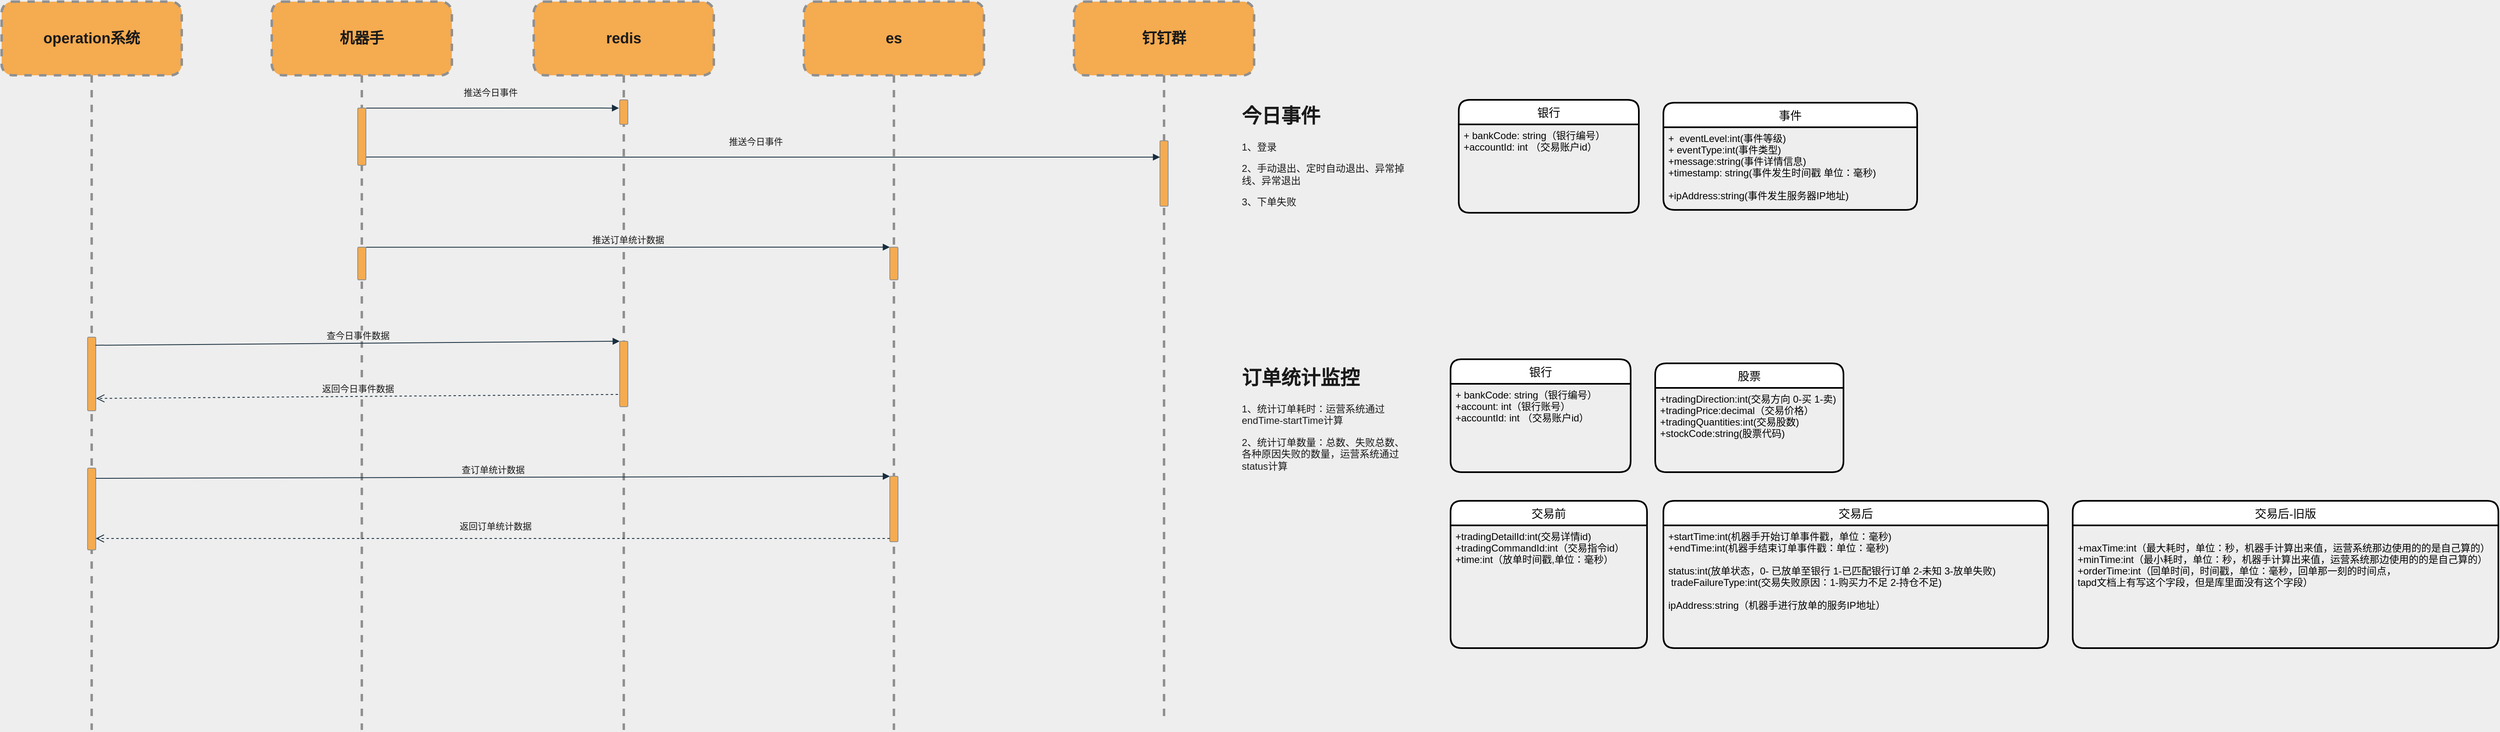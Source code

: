 <mxfile version="20.4.0" type="github" pages="2">
  <diagram id="7LghVynFp6DC260twTb8" name="机器手监控-新">
    <mxGraphModel dx="2632" dy="557" grid="1" gridSize="10" guides="1" tooltips="1" connect="1" arrows="1" fold="1" page="1" pageScale="1" pageWidth="827" pageHeight="1169" background="#EEEEEE" math="0" shadow="0">
      <root>
        <mxCell id="0" />
        <mxCell id="1" parent="0" />
        <mxCell id="7k7wMy8wNWdYvGFk05Gw-22" value="银行" style="swimlane;childLayout=stackLayout;horizontal=1;startSize=30;horizontalStack=0;rounded=1;fontSize=14;fontStyle=0;strokeWidth=2;resizeParent=0;resizeLast=1;shadow=0;dashed=0;align=center;" parent="1" vertex="1">
          <mxGeometry x="860" y="667" width="220" height="138" as="geometry" />
        </mxCell>
        <mxCell id="7k7wMy8wNWdYvGFk05Gw-23" value="+ bankCode: string（银行编号） &#xa;+account: int（银行账号）&#xa;+accountId: int （交易账户id）" style="align=left;strokeColor=none;fillColor=none;spacingLeft=4;fontSize=12;verticalAlign=top;resizable=0;rotatable=0;part=1;rounded=1;" parent="7k7wMy8wNWdYvGFk05Gw-22" vertex="1">
          <mxGeometry y="30" width="220" height="108" as="geometry" />
        </mxCell>
        <mxCell id="7k7wMy8wNWdYvGFk05Gw-27" value="股票" style="swimlane;childLayout=stackLayout;horizontal=1;startSize=30;horizontalStack=0;rounded=1;fontSize=14;fontStyle=0;strokeWidth=2;resizeParent=0;resizeLast=1;shadow=0;dashed=0;align=center;" parent="1" vertex="1">
          <mxGeometry x="1110" y="672" width="230" height="133" as="geometry" />
        </mxCell>
        <mxCell id="7k7wMy8wNWdYvGFk05Gw-28" value="+tradingDirection:int(交易方向 0-买 1-卖)&#xa;+tradingPrice:decimal（交易价格）&#xa;+tradingQuantities:int(交易股数)&#xa;+stockCode:string(股票代码)" style="align=left;strokeColor=none;fillColor=none;spacingLeft=4;fontSize=12;verticalAlign=top;resizable=0;rotatable=0;part=1;rounded=1;" parent="7k7wMy8wNWdYvGFk05Gw-27" vertex="1">
          <mxGeometry y="30" width="230" height="103" as="geometry" />
        </mxCell>
        <mxCell id="7k7wMy8wNWdYvGFk05Gw-29" value="交易前" style="swimlane;childLayout=stackLayout;horizontal=1;startSize=30;horizontalStack=0;rounded=1;fontSize=14;fontStyle=0;strokeWidth=2;resizeParent=0;resizeLast=1;shadow=0;dashed=0;align=center;" parent="1" vertex="1">
          <mxGeometry x="860" y="840" width="240" height="180" as="geometry" />
        </mxCell>
        <mxCell id="7k7wMy8wNWdYvGFk05Gw-30" value="+tradingDetailId:int(交易详情id)&#xa;+tradingCommandId:int（交易指令id）&#xa;+time:int（放单时间戳,单位：毫秒）" style="align=left;strokeColor=none;fillColor=none;spacingLeft=4;fontSize=12;verticalAlign=top;resizable=0;rotatable=0;part=1;rounded=1;" parent="7k7wMy8wNWdYvGFk05Gw-29" vertex="1">
          <mxGeometry y="30" width="240" height="150" as="geometry" />
        </mxCell>
        <mxCell id="7k7wMy8wNWdYvGFk05Gw-32" value="交易后" style="swimlane;childLayout=stackLayout;horizontal=1;startSize=30;horizontalStack=0;rounded=1;fontSize=14;fontStyle=0;strokeWidth=2;resizeParent=0;resizeLast=1;shadow=0;dashed=0;align=center;" parent="1" vertex="1">
          <mxGeometry x="1120" y="840" width="470" height="180" as="geometry" />
        </mxCell>
        <mxCell id="7k7wMy8wNWdYvGFk05Gw-33" value="+startTime:int(机器手开始订单事件戳，单位：毫秒)&#xa;+endTime:int(机器手结束订单事件戳：单位：毫秒)&#xa;&#xa;status:int(放单状态，0- 已放单至银行 1-已匹配银行订单 2-未知 3-放单失败)&#xa; tradeFailureType:int(交易失败原因：1-购买力不足 2-持仓不足) &#xa;&#xa;ipAddress:string（机器手进行放单的服务IP地址）" style="align=left;strokeColor=none;fillColor=none;spacingLeft=4;fontSize=12;verticalAlign=top;resizable=0;rotatable=0;part=1;rounded=1;" parent="7k7wMy8wNWdYvGFk05Gw-32" vertex="1">
          <mxGeometry y="30" width="470" height="150" as="geometry" />
        </mxCell>
        <mxCell id="7k7wMy8wNWdYvGFk05Gw-38" value="交易后-旧版" style="swimlane;childLayout=stackLayout;horizontal=1;startSize=30;horizontalStack=0;rounded=1;fontSize=14;fontStyle=0;strokeWidth=2;resizeParent=0;resizeLast=1;shadow=0;dashed=0;align=center;" parent="1" vertex="1">
          <mxGeometry x="1620" y="840" width="520" height="180" as="geometry" />
        </mxCell>
        <mxCell id="7k7wMy8wNWdYvGFk05Gw-39" value="&#xa;+maxTime:int（最大耗时，单位：秒，机器手计算出来值，运营系统那边使用的的是自己算的）&#xa;+minTime:int（最小耗时，单位：秒，机器手计算出来值，运营系统那边使用的的是自己算的）&#xa;+orderTime:int（回单时间，时间戳，单位：毫秒，回单那一刻的时间点，&#xa;tapd文档上有写这个字段，但是库里面没有这个字段）" style="align=left;strokeColor=none;fillColor=none;spacingLeft=4;fontSize=12;verticalAlign=top;resizable=0;rotatable=0;part=1;rounded=1;" parent="7k7wMy8wNWdYvGFk05Gw-38" vertex="1">
          <mxGeometry y="30" width="520" height="150" as="geometry" />
        </mxCell>
        <mxCell id="SI9MnUn5migeiSi8WMFz-1" value="银行" style="swimlane;childLayout=stackLayout;horizontal=1;startSize=30;horizontalStack=0;rounded=1;fontSize=14;fontStyle=0;strokeWidth=2;resizeParent=0;resizeLast=1;shadow=0;dashed=0;align=center;" parent="1" vertex="1">
          <mxGeometry x="870" y="350" width="220" height="138" as="geometry" />
        </mxCell>
        <mxCell id="SI9MnUn5migeiSi8WMFz-2" value="+ bankCode: string（银行编号） &#xa;+accountId: int （交易账户id）" style="align=left;strokeColor=none;fillColor=none;spacingLeft=4;fontSize=12;verticalAlign=top;resizable=0;rotatable=0;part=1;rounded=1;" parent="SI9MnUn5migeiSi8WMFz-1" vertex="1">
          <mxGeometry y="30" width="220" height="108" as="geometry" />
        </mxCell>
        <mxCell id="SI9MnUn5migeiSi8WMFz-6" value="事件" style="swimlane;childLayout=stackLayout;horizontal=1;startSize=30;horizontalStack=0;rounded=1;fontSize=14;fontStyle=0;strokeWidth=2;resizeParent=0;resizeLast=1;shadow=0;dashed=0;align=center;" parent="1" vertex="1">
          <mxGeometry x="1120" y="353.5" width="310" height="131" as="geometry" />
        </mxCell>
        <mxCell id="SI9MnUn5migeiSi8WMFz-7" value="+  eventLevel:int(事件等级) &#xa;+ eventType:int(事件类型)&#xa;+message:string(事件详情信息) &#xa;+timestamp: string(事件发生时间戳 单位：毫秒)&#xa;&#xa;+ipAddress:string(事件发生服务器IP地址)&#xa;&#xa;" style="align=left;strokeColor=none;fillColor=none;spacingLeft=4;fontSize=12;verticalAlign=top;resizable=0;rotatable=0;part=1;rounded=1;" parent="SI9MnUn5migeiSi8WMFz-6" vertex="1">
          <mxGeometry y="30" width="310" height="101" as="geometry" />
        </mxCell>
        <object label=" 生命线调整" 生命线="生命线v0.1" id="f6DiLeIDeS20JckYswjK-1">
          <mxCell parent="0" />
        </object>
        <mxCell id="f6DiLeIDeS20JckYswjK-2" value="operation系统" style="shape=umlLifeline;perimeter=lifelinePerimeter;whiteSpace=wrap;html=1;container=1;collapsible=0;recursiveResize=0;outlineConnect=0;strokeColor=#909090;fontSize=18;fontColor=#1A1A1A;fillColor=#F5AB50;fontStyle=1;labelBackgroundColor=none;size=90;dashed=1;strokeWidth=3;rounded=1;" parent="f6DiLeIDeS20JckYswjK-1" vertex="1">
          <mxGeometry x="-910" y="230" width="220" height="890" as="geometry" />
        </mxCell>
        <mxCell id="f6DiLeIDeS20JckYswjK-35" value="" style="html=1;points=[];perimeter=orthogonalPerimeter;strokeColor=#909090;fontColor=#1A1A1A;fillColor=#F5AB50;rounded=1;" parent="f6DiLeIDeS20JckYswjK-2" vertex="1">
          <mxGeometry x="105" y="410" width="10" height="90" as="geometry" />
        </mxCell>
        <mxCell id="f6DiLeIDeS20JckYswjK-36" value="" style="html=1;points=[];perimeter=orthogonalPerimeter;strokeColor=#909090;fontColor=#1A1A1A;fillColor=#F5AB50;rounded=1;" parent="f6DiLeIDeS20JckYswjK-2" vertex="1">
          <mxGeometry x="105" y="570" width="10" height="100" as="geometry" />
        </mxCell>
        <mxCell id="f6DiLeIDeS20JckYswjK-5" value="机器手" style="shape=umlLifeline;perimeter=lifelinePerimeter;whiteSpace=wrap;html=1;container=1;collapsible=0;recursiveResize=0;outlineConnect=0;strokeColor=#909090;fontSize=18;fontColor=#1A1A1A;fillColor=#F5AB50;fontStyle=1;labelBackgroundColor=none;size=90;dashed=1;strokeWidth=3;rounded=1;" parent="f6DiLeIDeS20JckYswjK-1" vertex="1">
          <mxGeometry x="-580" y="230" width="220" height="890" as="geometry" />
        </mxCell>
        <mxCell id="f6DiLeIDeS20JckYswjK-38" value="" style="html=1;points=[];perimeter=orthogonalPerimeter;strokeColor=#909090;fontColor=#1A1A1A;fillColor=#F5AB50;rounded=1;" parent="f6DiLeIDeS20JckYswjK-5" vertex="1">
          <mxGeometry x="105" y="130" width="10" height="70" as="geometry" />
        </mxCell>
        <mxCell id="f6DiLeIDeS20JckYswjK-39" value="" style="html=1;points=[];perimeter=orthogonalPerimeter;strokeColor=#909090;fontColor=#1A1A1A;fillColor=#F5AB50;rounded=1;" parent="f6DiLeIDeS20JckYswjK-5" vertex="1">
          <mxGeometry x="105" y="300" width="10" height="40" as="geometry" />
        </mxCell>
        <mxCell id="f6DiLeIDeS20JckYswjK-8" value="redis" style="shape=umlLifeline;perimeter=lifelinePerimeter;whiteSpace=wrap;html=1;container=1;collapsible=0;recursiveResize=0;outlineConnect=0;strokeColor=#909090;fontSize=18;fontColor=#1A1A1A;fillColor=#F5AB50;fontStyle=1;labelBackgroundColor=none;size=90;dashed=1;strokeWidth=3;rounded=1;" parent="f6DiLeIDeS20JckYswjK-1" vertex="1">
          <mxGeometry x="-260" y="230" width="220" height="890" as="geometry" />
        </mxCell>
        <mxCell id="f6DiLeIDeS20JckYswjK-42" value="" style="html=1;points=[];perimeter=orthogonalPerimeter;labelBackgroundColor=none;strokeColor=#909090;fontSize=18;fontColor=#1A1A1A;fillColor=#F5AB50;rounded=1;" parent="f6DiLeIDeS20JckYswjK-8" vertex="1">
          <mxGeometry x="105" y="120" width="10" height="30" as="geometry" />
        </mxCell>
        <mxCell id="f6DiLeIDeS20JckYswjK-41" value="" style="html=1;points=[];perimeter=orthogonalPerimeter;strokeColor=#909090;fontColor=#1A1A1A;fillColor=#F5AB50;rounded=1;" parent="f6DiLeIDeS20JckYswjK-8" vertex="1">
          <mxGeometry x="105" y="415" width="10" height="80" as="geometry" />
        </mxCell>
        <mxCell id="f6DiLeIDeS20JckYswjK-11" value="es" style="shape=umlLifeline;perimeter=lifelinePerimeter;whiteSpace=wrap;html=1;container=1;collapsible=0;recursiveResize=0;outlineConnect=0;strokeColor=#909090;fontSize=18;fontColor=#1A1A1A;fillColor=#F5AB50;fontStyle=1;labelBackgroundColor=none;size=90;dashed=1;strokeWidth=3;rounded=1;" parent="f6DiLeIDeS20JckYswjK-1" vertex="1">
          <mxGeometry x="70" y="230" width="220" height="890" as="geometry" />
        </mxCell>
        <mxCell id="f6DiLeIDeS20JckYswjK-44" value="" style="html=1;points=[];perimeter=orthogonalPerimeter;strokeColor=#909090;fontColor=#1A1A1A;fillColor=#F5AB50;rounded=1;" parent="f6DiLeIDeS20JckYswjK-11" vertex="1">
          <mxGeometry x="105" y="300" width="10" height="40" as="geometry" />
        </mxCell>
        <mxCell id="f6DiLeIDeS20JckYswjK-45" value="" style="html=1;points=[];perimeter=orthogonalPerimeter;strokeColor=#909090;fontColor=#1A1A1A;fillColor=#F5AB50;rounded=1;" parent="f6DiLeIDeS20JckYswjK-11" vertex="1">
          <mxGeometry x="105" y="580" width="10" height="80" as="geometry" />
        </mxCell>
        <mxCell id="f6DiLeIDeS20JckYswjK-14" value="钉钉群" style="shape=umlLifeline;perimeter=lifelinePerimeter;whiteSpace=wrap;html=1;container=1;collapsible=0;recursiveResize=0;outlineConnect=0;strokeColor=#909090;fontSize=18;fontColor=#1A1A1A;fillColor=#F5AB50;fontStyle=1;labelBackgroundColor=none;size=90;dashed=1;strokeWidth=3;rounded=1;" parent="f6DiLeIDeS20JckYswjK-1" vertex="1">
          <mxGeometry x="400" y="230" width="220" height="880" as="geometry" />
        </mxCell>
        <mxCell id="f6DiLeIDeS20JckYswjK-47" value="" style="html=1;points=[];perimeter=orthogonalPerimeter;labelBackgroundColor=none;strokeColor=#909090;fontSize=18;fontColor=#1A1A1A;fillColor=#F5AB50;rounded=1;" parent="f6DiLeIDeS20JckYswjK-14" vertex="1">
          <mxGeometry x="105" y="170" width="10" height="80" as="geometry" />
        </mxCell>
        <mxCell id="f6DiLeIDeS20JckYswjK-48" value="推送今日事件" style="html=1;verticalAlign=bottom;endArrow=block;rounded=1;strokeColor=#182E3E;fontColor=#1A1A1A;labelBackgroundColor=#EEEEEE;exitX=1.041;exitY=0.856;exitDx=0;exitDy=0;exitPerimeter=0;" parent="f6DiLeIDeS20JckYswjK-14" source="f6DiLeIDeS20JckYswjK-38" edge="1">
          <mxGeometry x="-0.019" y="10" width="80" relative="1" as="geometry">
            <mxPoint x="-860" y="190" as="sourcePoint" />
            <mxPoint x="105" y="190" as="targetPoint" />
            <mxPoint as="offset" />
          </mxGeometry>
        </mxCell>
        <object label="内容" 生命线="生命线v0.1" id="f6DiLeIDeS20JckYswjK-33">
          <mxCell parent="0" />
        </object>
        <mxCell id="f6DiLeIDeS20JckYswjK-54" value="查今日事件数据" style="html=1;verticalAlign=bottom;endArrow=block;entryX=0;entryY=0;rounded=1;strokeColor=#182E3E;fontColor=#1A1A1A;exitX=0.956;exitY=0.11;exitDx=0;exitDy=0;exitPerimeter=0;labelBackgroundColor=#EEEEEE;" parent="f6DiLeIDeS20JckYswjK-33" source="f6DiLeIDeS20JckYswjK-35" target="f6DiLeIDeS20JckYswjK-41" edge="1">
          <mxGeometry relative="1" as="geometry">
            <mxPoint x="-790" y="650" as="sourcePoint" />
          </mxGeometry>
        </mxCell>
        <mxCell id="f6DiLeIDeS20JckYswjK-55" value="返回今日事件数据" style="html=1;verticalAlign=bottom;endArrow=open;dashed=1;endSize=8;rounded=1;strokeColor=#182E3E;fontColor=#1A1A1A;entryX=1.053;entryY=0.832;entryDx=0;entryDy=0;entryPerimeter=0;labelBackgroundColor=#EEEEEE;" parent="f6DiLeIDeS20JckYswjK-33" target="f6DiLeIDeS20JckYswjK-35" edge="1">
          <mxGeometry relative="1" as="geometry">
            <mxPoint x="-837" y="726" as="targetPoint" />
            <mxPoint x="-157" y="710" as="sourcePoint" />
          </mxGeometry>
        </mxCell>
        <mxCell id="f6DiLeIDeS20JckYswjK-59" value="查订单统计数据" style="html=1;verticalAlign=bottom;endArrow=block;entryX=0;entryY=0;rounded=1;strokeColor=#182E3E;fontColor=#1A1A1A;exitX=1;exitY=0.125;exitDx=0;exitDy=0;exitPerimeter=0;labelBackgroundColor=#EEEEEE;" parent="f6DiLeIDeS20JckYswjK-33" source="f6DiLeIDeS20JckYswjK-36" target="f6DiLeIDeS20JckYswjK-45" edge="1">
          <mxGeometry relative="1" as="geometry">
            <mxPoint x="-830" y="810" as="sourcePoint" />
          </mxGeometry>
        </mxCell>
        <mxCell id="f6DiLeIDeS20JckYswjK-60" value="返回订单统计数据" style="html=1;verticalAlign=bottom;endArrow=open;dashed=1;endSize=8;exitX=0;exitY=0.95;rounded=1;strokeColor=#182E3E;fontColor=#1A1A1A;labelBackgroundColor=#EEEEEE;entryX=0.998;entryY=0.86;entryDx=0;entryDy=0;entryPerimeter=0;" parent="f6DiLeIDeS20JckYswjK-33" source="f6DiLeIDeS20JckYswjK-45" target="f6DiLeIDeS20JckYswjK-36" edge="1">
          <mxGeometry x="-0.006" y="-6" relative="1" as="geometry">
            <mxPoint x="-790" y="886" as="targetPoint" />
            <mxPoint as="offset" />
          </mxGeometry>
        </mxCell>
        <mxCell id="f6DiLeIDeS20JckYswjK-61" value="&lt;h1&gt;今日事件&lt;/h1&gt;&lt;p&gt;1、登录&lt;/p&gt;&lt;p&gt;2、手动退出、定时自动退出、异常掉线、异常退出&lt;/p&gt;&lt;p&gt;3、下单失败&lt;/p&gt;" style="text;html=1;strokeColor=none;fillColor=none;spacing=5;spacingTop=-20;whiteSpace=wrap;overflow=hidden;rounded=1;fontColor=#1A1A1A;" parent="f6DiLeIDeS20JckYswjK-33" vertex="1">
          <mxGeometry x="600" y="350" width="210" height="140" as="geometry" />
        </mxCell>
        <mxCell id="f6DiLeIDeS20JckYswjK-62" value="&lt;h1&gt;订单统计监控&lt;/h1&gt;&lt;p&gt;1、统计订单耗时：运营系统通过 endTime-startTime计算&lt;/p&gt;&lt;p&gt;2、统计订单数量：总数、失败总数、各种原因失败的数量，运营系统通过status计算&lt;/p&gt;" style="text;html=1;strokeColor=none;fillColor=none;spacing=5;spacingTop=-20;whiteSpace=wrap;overflow=hidden;rounded=1;fontColor=#1A1A1A;" parent="f6DiLeIDeS20JckYswjK-33" vertex="1">
          <mxGeometry x="600" y="670" width="210" height="140" as="geometry" />
        </mxCell>
        <mxCell id="f6DiLeIDeS20JckYswjK-56" value="推送订单统计数据" style="html=1;verticalAlign=bottom;endArrow=block;entryX=0;entryY=0;rounded=1;strokeColor=#182E3E;fontColor=#1A1A1A;labelBackgroundColor=#EEEEEE;exitX=1.019;exitY=0.004;exitDx=0;exitDy=0;exitPerimeter=0;" parent="f6DiLeIDeS20JckYswjK-33" source="f6DiLeIDeS20JckYswjK-39" target="f6DiLeIDeS20JckYswjK-44" edge="1">
          <mxGeometry relative="1" as="geometry">
            <mxPoint x="-460" y="530" as="sourcePoint" />
            <Array as="points" />
          </mxGeometry>
        </mxCell>
        <mxCell id="f6DiLeIDeS20JckYswjK-63" value="推送今日事件" style="html=1;verticalAlign=bottom;endArrow=block;rounded=1;strokeColor=#182E3E;fontColor=#1A1A1A;labelBackgroundColor=#EEEEEE;exitX=1.041;exitY=0.002;exitDx=0;exitDy=0;exitPerimeter=0;entryX=-0.087;entryY=0.337;entryDx=0;entryDy=0;entryPerimeter=0;" parent="f6DiLeIDeS20JckYswjK-33" source="f6DiLeIDeS20JckYswjK-38" target="f6DiLeIDeS20JckYswjK-42" edge="1">
          <mxGeometry x="-0.019" y="10" width="80" relative="1" as="geometry">
            <mxPoint x="-460" y="360" as="sourcePoint" />
            <mxPoint x="-170" y="360" as="targetPoint" />
            <Array as="points">
              <mxPoint x="-190" y="360" />
            </Array>
            <mxPoint as="offset" />
          </mxGeometry>
        </mxCell>
      </root>
    </mxGraphModel>
  </diagram>
  <diagram id="pHjsrjgQsub1CLGvduK-" name="机器手监控-旧">
    <mxGraphModel dx="2457" dy="928" grid="1" gridSize="10" guides="1" tooltips="1" connect="1" arrows="1" fold="1" page="1" pageScale="1" pageWidth="827" pageHeight="1169" background="#EEEEEE" math="0" shadow="0">
      <root>
        <mxCell id="0" />
        <mxCell id="1" parent="0" />
        <mxCell id="_ry9WYQS_AX0KuBB-0k1-1" value="银行" style="swimlane;childLayout=stackLayout;horizontal=1;startSize=30;horizontalStack=0;rounded=1;fontSize=14;fontStyle=0;strokeWidth=2;resizeParent=0;resizeLast=1;shadow=0;dashed=0;align=center;" parent="1" vertex="1">
          <mxGeometry x="680" y="730" width="220" height="138" as="geometry" />
        </mxCell>
        <mxCell id="_ry9WYQS_AX0KuBB-0k1-2" value="+ bankCode: string（银行编号）&#xa;+accountId: int （交易账户id）" style="align=left;strokeColor=none;fillColor=none;spacingLeft=4;fontSize=12;verticalAlign=top;resizable=0;rotatable=0;part=1;rounded=1;" parent="_ry9WYQS_AX0KuBB-0k1-1" vertex="1">
          <mxGeometry y="30" width="220" height="108" as="geometry" />
        </mxCell>
        <mxCell id="_ry9WYQS_AX0KuBB-0k1-5" value="流水" style="swimlane;childLayout=stackLayout;horizontal=1;startSize=30;horizontalStack=0;rounded=1;fontSize=14;fontStyle=0;strokeWidth=2;resizeParent=0;resizeLast=1;shadow=0;dashed=0;align=center;" parent="1" vertex="1">
          <mxGeometry x="680" y="880" width="350" height="230" as="geometry" />
        </mxCell>
        <mxCell id="_ry9WYQS_AX0KuBB-0k1-6" value="+serialNumber:0 （流水号）&#xa;+serialNumber：string(流水详情)&#xa;+businessType：0 （流水业务类型）&#xa;+tradeTime:int（流水时间戳,单位：毫秒）&#xa;&#xa;+startTime:int(机器手开始流水抓取时间戳，单位：毫秒)&#xa;+endTime:int(机器手结束流水派去时间戳：单位：毫秒)&#xa;&#xa;ipAddress:string（机器手进行放单的服务IP地址）" style="align=left;strokeColor=none;fillColor=none;spacingLeft=4;fontSize=12;verticalAlign=top;resizable=0;rotatable=0;part=1;rounded=1;" parent="_ry9WYQS_AX0KuBB-0k1-5" vertex="1">
          <mxGeometry y="30" width="350" height="200" as="geometry" />
        </mxCell>
        <mxCell id="KBm1bcrIH9nz3zcgjOdp-1" parent="0" />
        <object label=" 生命线调整" 生命线="生命线v0.1" id="KBm1bcrIH9nz3zcgjOdp-2">
          <mxCell parent="0" />
        </object>
        <mxCell id="KBm1bcrIH9nz3zcgjOdp-3" value="" style="group;rounded=1;" parent="KBm1bcrIH9nz3zcgjOdp-2" vertex="1" connectable="0">
          <mxGeometry x="-818" y="230" width="1488" height="890" as="geometry" />
        </mxCell>
        <mxCell id="KBm1bcrIH9nz3zcgjOdp-4" value="operation系统" style="shape=umlLifeline;perimeter=lifelinePerimeter;whiteSpace=wrap;html=1;container=1;collapsible=0;recursiveResize=0;outlineConnect=0;strokeColor=#909090;fontSize=18;fontColor=#1A1A1A;fillColor=#F5AB50;fontStyle=1;labelBackgroundColor=none;size=90;dashed=1;strokeWidth=3;rounded=1;" parent="KBm1bcrIH9nz3zcgjOdp-3" vertex="1">
          <mxGeometry width="220" height="890" as="geometry" />
        </mxCell>
        <mxCell id="KBm1bcrIH9nz3zcgjOdp-5" value="" style="html=1;points=[];perimeter=orthogonalPerimeter;strokeColor=#909090;fontColor=#1A1A1A;fillColor=#F5AB50;rounded=1;" parent="KBm1bcrIH9nz3zcgjOdp-4" vertex="1">
          <mxGeometry x="105" y="520" width="10" height="90" as="geometry" />
        </mxCell>
        <mxCell id="KBm1bcrIH9nz3zcgjOdp-6" value="" style="html=1;points=[];perimeter=orthogonalPerimeter;strokeColor=#909090;fontColor=#1A1A1A;fillColor=#F5AB50;rounded=1;" parent="KBm1bcrIH9nz3zcgjOdp-4" vertex="1">
          <mxGeometry x="105" y="680" width="10" height="100" as="geometry" />
        </mxCell>
        <mxCell id="KBm1bcrIH9nz3zcgjOdp-7" value="" style="html=1;points=[];perimeter=orthogonalPerimeter;strokeColor=#909090;fontColor=#1A1A1A;fillColor=#F5AB50;rounded=1;" parent="KBm1bcrIH9nz3zcgjOdp-4" vertex="1">
          <mxGeometry x="105" y="390" width="10" height="90" as="geometry" />
        </mxCell>
        <mxCell id="KBm1bcrIH9nz3zcgjOdp-8" value="机器手" style="shape=umlLifeline;perimeter=lifelinePerimeter;whiteSpace=wrap;html=1;container=1;collapsible=0;recursiveResize=0;outlineConnect=0;strokeColor=#909090;fontSize=18;fontColor=#1A1A1A;fillColor=#F5AB50;fontStyle=1;labelBackgroundColor=none;size=90;dashed=1;strokeWidth=3;rounded=1;" parent="KBm1bcrIH9nz3zcgjOdp-3" vertex="1">
          <mxGeometry x="423" width="220" height="890" as="geometry" />
        </mxCell>
        <mxCell id="KBm1bcrIH9nz3zcgjOdp-9" value="" style="html=1;points=[];perimeter=orthogonalPerimeter;strokeColor=#909090;fontColor=#1A1A1A;fillColor=#F5AB50;rounded=1;" parent="KBm1bcrIH9nz3zcgjOdp-8" vertex="1">
          <mxGeometry x="105" y="290" width="10" height="40" as="geometry" />
        </mxCell>
        <mxCell id="KBm1bcrIH9nz3zcgjOdp-10" value="" style="html=1;points=[];perimeter=orthogonalPerimeter;rounded=1;fillColor=#f0a30a;fontColor=#000000;strokeColor=#BD7000;" parent="KBm1bcrIH9nz3zcgjOdp-8" vertex="1">
          <mxGeometry x="105" y="140" width="10" height="60" as="geometry" />
        </mxCell>
        <mxCell id="KBm1bcrIH9nz3zcgjOdp-11" value="mysql" style="shape=umlLifeline;perimeter=lifelinePerimeter;whiteSpace=wrap;html=1;container=1;collapsible=0;recursiveResize=0;outlineConnect=0;strokeColor=#909090;fontSize=18;fontColor=#1A1A1A;fillColor=#F5AB50;fontStyle=1;labelBackgroundColor=none;size=90;dashed=1;strokeWidth=3;rounded=1;" parent="KBm1bcrIH9nz3zcgjOdp-3" vertex="1">
          <mxGeometry x="845" width="220" height="890" as="geometry" />
        </mxCell>
        <mxCell id="KBm1bcrIH9nz3zcgjOdp-12" value="" style="html=1;points=[];perimeter=orthogonalPerimeter;strokeColor=#909090;fontColor=#1A1A1A;fillColor=#F5AB50;rounded=1;" parent="KBm1bcrIH9nz3zcgjOdp-11" vertex="1">
          <mxGeometry x="105" y="290" width="10" height="40" as="geometry" />
        </mxCell>
        <mxCell id="KBm1bcrIH9nz3zcgjOdp-13" value="" style="html=1;points=[];perimeter=orthogonalPerimeter;strokeColor=#909090;fontColor=#1A1A1A;fillColor=#F5AB50;rounded=1;" parent="KBm1bcrIH9nz3zcgjOdp-11" vertex="1">
          <mxGeometry x="105" y="690" width="10" height="80" as="geometry" />
        </mxCell>
        <mxCell id="KBm1bcrIH9nz3zcgjOdp-14" value="" style="html=1;points=[];perimeter=orthogonalPerimeter;strokeColor=#909090;fontColor=#1A1A1A;fillColor=#F5AB50;rounded=1;" parent="KBm1bcrIH9nz3zcgjOdp-11" vertex="1">
          <mxGeometry x="105" y="510" width="10" height="90" as="geometry" />
        </mxCell>
        <mxCell id="KBm1bcrIH9nz3zcgjOdp-16" value="redis" style="shape=umlLifeline;perimeter=lifelinePerimeter;whiteSpace=wrap;html=1;container=1;collapsible=0;recursiveResize=0;outlineConnect=0;strokeColor=#909090;fontSize=18;fontColor=#1A1A1A;fillColor=#F5AB50;fontStyle=1;labelBackgroundColor=none;size=90;dashed=1;strokeWidth=3;rounded=1;" parent="KBm1bcrIH9nz3zcgjOdp-3" vertex="1">
          <mxGeometry x="1268" width="220" height="890" as="geometry" />
        </mxCell>
        <mxCell id="KBm1bcrIH9nz3zcgjOdp-17" value="" style="html=1;points=[];perimeter=orthogonalPerimeter;strokeColor=#909090;fontColor=#1A1A1A;fillColor=#F5AB50;rounded=1;" parent="KBm1bcrIH9nz3zcgjOdp-16" vertex="1">
          <mxGeometry x="105" y="380" width="10" height="90" as="geometry" />
        </mxCell>
        <mxCell id="KBm1bcrIH9nz3zcgjOdp-18" value="" style="html=1;points=[];perimeter=orthogonalPerimeter;rounded=1;fillColor=#f0a30a;fontColor=#000000;strokeColor=#BD7000;" parent="KBm1bcrIH9nz3zcgjOdp-16" vertex="1">
          <mxGeometry x="106" y="140" width="10" height="80" as="geometry" />
        </mxCell>
        <mxCell id="KBm1bcrIH9nz3zcgjOdp-19" value="推送在线负载、负载等机器手事件" style="html=1;verticalAlign=bottom;endArrow=block;exitX=1.045;exitY=0.335;exitDx=0;exitDy=0;exitPerimeter=0;entryX=-0.039;entryY=0.184;entryDx=0;entryDy=0;entryPerimeter=0;rounded=1;" parent="KBm1bcrIH9nz3zcgjOdp-3" edge="1">
          <mxGeometry width="80" relative="1" as="geometry">
            <mxPoint x="538.45" y="156.75" as="sourcePoint" />
            <mxPoint x="1372.61" y="156.56" as="targetPoint" />
          </mxGeometry>
        </mxCell>
        <mxCell id="KBm1bcrIH9nz3zcgjOdp-20" value="查看负载数据" style="html=1;verticalAlign=bottom;endArrow=block;strokeColor=#182E3E;fontColor=#1A1A1A;exitX=0.956;exitY=0.11;exitDx=0;exitDy=0;exitPerimeter=0;labelBackgroundColor=#EEEEEE;entryX=-0.022;entryY=0.226;entryDx=0;entryDy=0;entryPerimeter=0;rounded=1;" parent="KBm1bcrIH9nz3zcgjOdp-3" source="KBm1bcrIH9nz3zcgjOdp-7" target="KBm1bcrIH9nz3zcgjOdp-17" edge="1">
          <mxGeometry relative="1" as="geometry">
            <mxPoint x="43" y="400" as="sourcePoint" />
            <mxPoint x="678" y="395" as="targetPoint" />
          </mxGeometry>
        </mxCell>
        <mxCell id="KBm1bcrIH9nz3zcgjOdp-21" value="返回负载数据" style="html=1;verticalAlign=bottom;endArrow=open;dashed=1;endSize=8;strokeColor=#182E3E;fontColor=#1A1A1A;entryX=1.053;entryY=0.832;entryDx=0;entryDy=0;entryPerimeter=0;labelBackgroundColor=#EEEEEE;exitX=-0.089;exitY=0.949;exitDx=0;exitDy=0;exitPerimeter=0;rounded=1;" parent="KBm1bcrIH9nz3zcgjOdp-3" source="KBm1bcrIH9nz3zcgjOdp-17" target="KBm1bcrIH9nz3zcgjOdp-7" edge="1">
          <mxGeometry x="0.008" y="-5" relative="1" as="geometry">
            <mxPoint x="-4" y="476" as="targetPoint" />
            <mxPoint x="676" y="460" as="sourcePoint" />
            <mxPoint as="offset" />
          </mxGeometry>
        </mxCell>
        <mxCell id="KBm1bcrIH9nz3zcgjOdp-22" value="返回流水对账数据" style="html=1;verticalAlign=bottom;endArrow=open;dashed=1;endSize=8;exitX=0;exitY=0.95;strokeColor=#182E3E;fontColor=#1A1A1A;labelBackgroundColor=#EEEEEE;entryX=0.998;entryY=0.86;entryDx=0;entryDy=0;entryPerimeter=0;rounded=1;" parent="KBm1bcrIH9nz3zcgjOdp-3" source="KBm1bcrIH9nz3zcgjOdp-13" target="KBm1bcrIH9nz3zcgjOdp-6" edge="1">
          <mxGeometry x="-0.015" y="-6" relative="1" as="geometry">
            <mxPoint x="-790" y="996" as="targetPoint" />
            <mxPoint as="offset" />
          </mxGeometry>
        </mxCell>
        <mxCell id="KBm1bcrIH9nz3zcgjOdp-23" value="查流水对账数据" style="html=1;verticalAlign=bottom;endArrow=block;entryX=0;entryY=0;strokeColor=#182E3E;fontColor=#1A1A1A;exitX=1;exitY=0.125;exitDx=0;exitDy=0;exitPerimeter=0;labelBackgroundColor=#EEEEEE;rounded=1;" parent="KBm1bcrIH9nz3zcgjOdp-3" source="KBm1bcrIH9nz3zcgjOdp-6" target="KBm1bcrIH9nz3zcgjOdp-13" edge="1">
          <mxGeometry relative="1" as="geometry">
            <mxPoint x="-830" y="920" as="sourcePoint" />
          </mxGeometry>
        </mxCell>
        <mxCell id="KBm1bcrIH9nz3zcgjOdp-24" value="返回订单事件数据" style="html=1;verticalAlign=bottom;endArrow=open;dashed=1;endSize=8;strokeColor=#182E3E;fontColor=#1A1A1A;entryX=1.053;entryY=0.832;entryDx=0;entryDy=0;entryPerimeter=0;labelBackgroundColor=#EEEEEE;exitX=-0.089;exitY=0.949;exitDx=0;exitDy=0;exitPerimeter=0;rounded=1;" parent="KBm1bcrIH9nz3zcgjOdp-3" source="KBm1bcrIH9nz3zcgjOdp-14" target="KBm1bcrIH9nz3zcgjOdp-5" edge="1">
          <mxGeometry x="0.008" y="-5" relative="1" as="geometry">
            <mxPoint x="-837" y="836" as="targetPoint" />
            <mxPoint x="-157" y="820" as="sourcePoint" />
            <mxPoint as="offset" />
          </mxGeometry>
        </mxCell>
        <mxCell id="KBm1bcrIH9nz3zcgjOdp-25" value="查订单事件数据" style="html=1;verticalAlign=bottom;endArrow=block;strokeColor=#182E3E;fontColor=#1A1A1A;exitX=0.956;exitY=0.11;exitDx=0;exitDy=0;exitPerimeter=0;labelBackgroundColor=#EEEEEE;entryX=-0.022;entryY=0.226;entryDx=0;entryDy=0;entryPerimeter=0;rounded=1;" parent="KBm1bcrIH9nz3zcgjOdp-3" source="KBm1bcrIH9nz3zcgjOdp-5" target="KBm1bcrIH9nz3zcgjOdp-14" edge="1">
          <mxGeometry relative="1" as="geometry">
            <mxPoint x="-790" y="760" as="sourcePoint" />
            <mxPoint x="-155" y="755" as="targetPoint" />
          </mxGeometry>
        </mxCell>
        <mxCell id="2TuUhFtBE7Oa3AV1nFuk-1" value="" style="group;rounded=1;" vertex="1" connectable="0" parent="KBm1bcrIH9nz3zcgjOdp-3">
          <mxGeometry width="1488" height="890" as="geometry" />
        </mxCell>
        <mxCell id="2TuUhFtBE7Oa3AV1nFuk-2" value="operation系统" style="shape=umlLifeline;perimeter=lifelinePerimeter;whiteSpace=wrap;html=1;container=1;collapsible=0;recursiveResize=0;outlineConnect=0;strokeColor=#909090;fontSize=18;fontColor=#1A1A1A;fillColor=#F5AB50;fontStyle=1;labelBackgroundColor=none;size=90;dashed=1;strokeWidth=3;rounded=1;" vertex="1" parent="2TuUhFtBE7Oa3AV1nFuk-1">
          <mxGeometry width="220" height="890" as="geometry" />
        </mxCell>
        <mxCell id="2TuUhFtBE7Oa3AV1nFuk-3" value="" style="html=1;points=[];perimeter=orthogonalPerimeter;strokeColor=#909090;fontColor=#1A1A1A;fillColor=#F5AB50;rounded=1;" vertex="1" parent="2TuUhFtBE7Oa3AV1nFuk-2">
          <mxGeometry x="105" y="520" width="10" height="90" as="geometry" />
        </mxCell>
        <mxCell id="2TuUhFtBE7Oa3AV1nFuk-4" value="" style="html=1;points=[];perimeter=orthogonalPerimeter;strokeColor=#909090;fontColor=#1A1A1A;fillColor=#F5AB50;rounded=1;" vertex="1" parent="2TuUhFtBE7Oa3AV1nFuk-2">
          <mxGeometry x="105" y="680" width="10" height="100" as="geometry" />
        </mxCell>
        <mxCell id="2TuUhFtBE7Oa3AV1nFuk-5" value="" style="html=1;points=[];perimeter=orthogonalPerimeter;strokeColor=#909090;fontColor=#1A1A1A;fillColor=#F5AB50;rounded=1;" vertex="1" parent="2TuUhFtBE7Oa3AV1nFuk-2">
          <mxGeometry x="105" y="390" width="10" height="90" as="geometry" />
        </mxCell>
        <mxCell id="2TuUhFtBE7Oa3AV1nFuk-6" value="机器手" style="shape=umlLifeline;perimeter=lifelinePerimeter;whiteSpace=wrap;html=1;container=1;collapsible=0;recursiveResize=0;outlineConnect=0;strokeColor=#909090;fontSize=18;fontColor=#1A1A1A;fillColor=#F5AB50;fontStyle=1;labelBackgroundColor=none;size=90;dashed=1;strokeWidth=3;rounded=1;" vertex="1" parent="2TuUhFtBE7Oa3AV1nFuk-1">
          <mxGeometry x="423" width="220" height="890" as="geometry" />
        </mxCell>
        <mxCell id="2TuUhFtBE7Oa3AV1nFuk-7" value="" style="html=1;points=[];perimeter=orthogonalPerimeter;strokeColor=#909090;fontColor=#1A1A1A;fillColor=#F5AB50;rounded=1;" vertex="1" parent="2TuUhFtBE7Oa3AV1nFuk-6">
          <mxGeometry x="105" y="250" width="10" height="80" as="geometry" />
        </mxCell>
        <mxCell id="2TuUhFtBE7Oa3AV1nFuk-8" value="" style="html=1;points=[];perimeter=orthogonalPerimeter;rounded=1;fillColor=#f0a30a;fontColor=#000000;strokeColor=#BD7000;" vertex="1" parent="2TuUhFtBE7Oa3AV1nFuk-6">
          <mxGeometry x="105" y="140" width="10" height="60" as="geometry" />
        </mxCell>
        <mxCell id="2TuUhFtBE7Oa3AV1nFuk-9" value="mysql" style="shape=umlLifeline;perimeter=lifelinePerimeter;whiteSpace=wrap;html=1;container=1;collapsible=0;recursiveResize=0;outlineConnect=0;strokeColor=#909090;fontSize=18;fontColor=#1A1A1A;fillColor=#F5AB50;fontStyle=1;labelBackgroundColor=none;size=90;dashed=1;strokeWidth=3;rounded=1;" vertex="1" parent="2TuUhFtBE7Oa3AV1nFuk-1">
          <mxGeometry x="845" width="220" height="890" as="geometry" />
        </mxCell>
        <mxCell id="2TuUhFtBE7Oa3AV1nFuk-11" value="" style="html=1;points=[];perimeter=orthogonalPerimeter;strokeColor=#909090;fontColor=#1A1A1A;fillColor=#F5AB50;rounded=1;" vertex="1" parent="2TuUhFtBE7Oa3AV1nFuk-9">
          <mxGeometry x="105" y="690" width="10" height="80" as="geometry" />
        </mxCell>
        <mxCell id="2TuUhFtBE7Oa3AV1nFuk-12" value="" style="html=1;points=[];perimeter=orthogonalPerimeter;strokeColor=#909090;fontColor=#1A1A1A;fillColor=#F5AB50;rounded=1;" vertex="1" parent="2TuUhFtBE7Oa3AV1nFuk-9">
          <mxGeometry x="105" y="510" width="10" height="90" as="geometry" />
        </mxCell>
        <mxCell id="2TuUhFtBE7Oa3AV1nFuk-14" value="redis" style="shape=umlLifeline;perimeter=lifelinePerimeter;whiteSpace=wrap;html=1;container=1;collapsible=0;recursiveResize=0;outlineConnect=0;strokeColor=#909090;fontSize=18;fontColor=#1A1A1A;fillColor=#F5AB50;fontStyle=1;labelBackgroundColor=none;size=90;dashed=1;strokeWidth=3;rounded=1;" vertex="1" parent="2TuUhFtBE7Oa3AV1nFuk-1">
          <mxGeometry x="1268" width="220" height="890" as="geometry" />
        </mxCell>
        <mxCell id="2TuUhFtBE7Oa3AV1nFuk-15" value="" style="html=1;points=[];perimeter=orthogonalPerimeter;strokeColor=#909090;fontColor=#1A1A1A;fillColor=#F5AB50;rounded=1;" vertex="1" parent="2TuUhFtBE7Oa3AV1nFuk-14">
          <mxGeometry x="105" y="380" width="10" height="90" as="geometry" />
        </mxCell>
        <mxCell id="2TuUhFtBE7Oa3AV1nFuk-16" value="" style="html=1;points=[];perimeter=orthogonalPerimeter;rounded=1;fillColor=#f0a30a;fontColor=#000000;strokeColor=#BD7000;" vertex="1" parent="2TuUhFtBE7Oa3AV1nFuk-14">
          <mxGeometry x="106" y="140" width="10" height="80" as="geometry" />
        </mxCell>
        <mxCell id="2TuUhFtBE7Oa3AV1nFuk-17" value="推送在线负载、负载等机器手事件" style="html=1;verticalAlign=bottom;endArrow=block;exitX=1.045;exitY=0.335;exitDx=0;exitDy=0;exitPerimeter=0;entryX=-0.039;entryY=0.184;entryDx=0;entryDy=0;entryPerimeter=0;rounded=1;" edge="1" parent="2TuUhFtBE7Oa3AV1nFuk-1">
          <mxGeometry width="80" relative="1" as="geometry">
            <mxPoint x="538.45" y="156.75" as="sourcePoint" />
            <mxPoint x="1372.61" y="156.56" as="targetPoint" />
          </mxGeometry>
        </mxCell>
        <mxCell id="2TuUhFtBE7Oa3AV1nFuk-18" value="查看负载数据" style="html=1;verticalAlign=bottom;endArrow=block;strokeColor=#182E3E;fontColor=#1A1A1A;exitX=0.956;exitY=0.11;exitDx=0;exitDy=0;exitPerimeter=0;labelBackgroundColor=#EEEEEE;entryX=-0.022;entryY=0.226;entryDx=0;entryDy=0;entryPerimeter=0;rounded=1;" edge="1" parent="2TuUhFtBE7Oa3AV1nFuk-1" source="2TuUhFtBE7Oa3AV1nFuk-5" target="2TuUhFtBE7Oa3AV1nFuk-15">
          <mxGeometry relative="1" as="geometry">
            <mxPoint x="43" y="400" as="sourcePoint" />
            <mxPoint x="678" y="395" as="targetPoint" />
          </mxGeometry>
        </mxCell>
        <mxCell id="2TuUhFtBE7Oa3AV1nFuk-19" value="返回负载数据" style="html=1;verticalAlign=bottom;endArrow=open;dashed=1;endSize=8;strokeColor=#182E3E;fontColor=#1A1A1A;entryX=1.053;entryY=0.832;entryDx=0;entryDy=0;entryPerimeter=0;labelBackgroundColor=#EEEEEE;exitX=-0.089;exitY=0.949;exitDx=0;exitDy=0;exitPerimeter=0;rounded=1;" edge="1" parent="2TuUhFtBE7Oa3AV1nFuk-1" source="2TuUhFtBE7Oa3AV1nFuk-15" target="2TuUhFtBE7Oa3AV1nFuk-5">
          <mxGeometry x="0.008" y="-5" relative="1" as="geometry">
            <mxPoint x="-4" y="476" as="targetPoint" />
            <mxPoint x="676" y="460" as="sourcePoint" />
            <mxPoint as="offset" />
          </mxGeometry>
        </mxCell>
        <mxCell id="2TuUhFtBE7Oa3AV1nFuk-20" value="返回流水对账数据" style="html=1;verticalAlign=bottom;endArrow=open;dashed=1;endSize=8;exitX=0;exitY=0.95;strokeColor=#182E3E;fontColor=#1A1A1A;labelBackgroundColor=#EEEEEE;entryX=0.998;entryY=0.86;entryDx=0;entryDy=0;entryPerimeter=0;rounded=1;" edge="1" parent="2TuUhFtBE7Oa3AV1nFuk-1" source="2TuUhFtBE7Oa3AV1nFuk-11" target="2TuUhFtBE7Oa3AV1nFuk-4">
          <mxGeometry x="-0.015" y="-6" relative="1" as="geometry">
            <mxPoint x="-790" y="996" as="targetPoint" />
            <mxPoint as="offset" />
          </mxGeometry>
        </mxCell>
        <mxCell id="2TuUhFtBE7Oa3AV1nFuk-21" value="查流水对账数据" style="html=1;verticalAlign=bottom;endArrow=block;entryX=0;entryY=0;strokeColor=#182E3E;fontColor=#1A1A1A;exitX=1;exitY=0.125;exitDx=0;exitDy=0;exitPerimeter=0;labelBackgroundColor=#EEEEEE;rounded=1;" edge="1" parent="2TuUhFtBE7Oa3AV1nFuk-1" source="2TuUhFtBE7Oa3AV1nFuk-4" target="2TuUhFtBE7Oa3AV1nFuk-11">
          <mxGeometry relative="1" as="geometry">
            <mxPoint x="-830" y="920" as="sourcePoint" />
          </mxGeometry>
        </mxCell>
        <mxCell id="2TuUhFtBE7Oa3AV1nFuk-22" value="返回订单事件数据" style="html=1;verticalAlign=bottom;endArrow=open;dashed=1;endSize=8;strokeColor=#182E3E;fontColor=#1A1A1A;entryX=1.053;entryY=0.832;entryDx=0;entryDy=0;entryPerimeter=0;labelBackgroundColor=#EEEEEE;exitX=-0.089;exitY=0.949;exitDx=0;exitDy=0;exitPerimeter=0;rounded=1;" edge="1" parent="2TuUhFtBE7Oa3AV1nFuk-1" source="2TuUhFtBE7Oa3AV1nFuk-12" target="2TuUhFtBE7Oa3AV1nFuk-3">
          <mxGeometry x="0.008" y="-5" relative="1" as="geometry">
            <mxPoint x="-837" y="836" as="targetPoint" />
            <mxPoint x="-157" y="820" as="sourcePoint" />
            <mxPoint as="offset" />
          </mxGeometry>
        </mxCell>
        <mxCell id="2TuUhFtBE7Oa3AV1nFuk-23" value="查订单事件数据" style="html=1;verticalAlign=bottom;endArrow=block;strokeColor=#182E3E;fontColor=#1A1A1A;exitX=0.956;exitY=0.11;exitDx=0;exitDy=0;exitPerimeter=0;labelBackgroundColor=#EEEEEE;entryX=-0.022;entryY=0.226;entryDx=0;entryDy=0;entryPerimeter=0;rounded=1;" edge="1" parent="2TuUhFtBE7Oa3AV1nFuk-1" source="2TuUhFtBE7Oa3AV1nFuk-3" target="2TuUhFtBE7Oa3AV1nFuk-12">
          <mxGeometry relative="1" as="geometry">
            <mxPoint x="-790" y="760" as="sourcePoint" />
            <mxPoint x="-155" y="755" as="targetPoint" />
          </mxGeometry>
        </mxCell>
        <mxCell id="2TuUhFtBE7Oa3AV1nFuk-10" value="" style="html=1;points=[];perimeter=orthogonalPerimeter;strokeColor=#909090;fontColor=#1A1A1A;fillColor=#F5AB50;rounded=1;" vertex="1" parent="2TuUhFtBE7Oa3AV1nFuk-1">
          <mxGeometry x="950" y="250" width="10" height="80" as="geometry" />
        </mxCell>
        <mxCell id="2TuUhFtBE7Oa3AV1nFuk-72" value="&lt;span style=&quot;background-color: rgb(238, 238, 238);&quot;&gt;推送银行原始API信息&lt;/span&gt;" style="html=1;verticalAlign=bottom;endArrow=block;rounded=0;" edge="1" parent="2TuUhFtBE7Oa3AV1nFuk-1">
          <mxGeometry width="80" relative="1" as="geometry">
            <mxPoint x="538" y="260" as="sourcePoint" />
            <mxPoint x="948" y="260" as="targetPoint" />
          </mxGeometry>
        </mxCell>
        <mxCell id="KBm1bcrIH9nz3zcgjOdp-15" value="推送流水对账数据:" style="html=1;verticalAlign=bottom;endArrow=block;strokeColor=#182E3E;fontColor=#1A1A1A;labelBackgroundColor=#EEEEEE;rounded=1;" parent="2TuUhFtBE7Oa3AV1nFuk-1" edge="1">
          <mxGeometry relative="1" as="geometry">
            <mxPoint x="538" y="320" as="sourcePoint" />
            <Array as="points" />
            <mxPoint x="948" y="320" as="targetPoint" />
          </mxGeometry>
        </mxCell>
        <object label="内容" 生命线="生命线v0.1" id="KBm1bcrIH9nz3zcgjOdp-26">
          <mxCell parent="0" />
        </object>
        <mxCell id="KBm1bcrIH9nz3zcgjOdp-27" value="推送订单事件数据" style="html=1;verticalAlign=bottom;endArrow=block;entryX=0;entryY=0;strokeColor=#182E3E;fontColor=#1A1A1A;labelBackgroundColor=#EEEEEE;rounded=1;" parent="KBm1bcrIH9nz3zcgjOdp-26" target="KBm1bcrIH9nz3zcgjOdp-12" edge="1">
          <mxGeometry relative="1" as="geometry">
            <mxPoint x="-280" y="520" as="sourcePoint" />
            <Array as="points" />
          </mxGeometry>
        </mxCell>
        <mxCell id="2TuUhFtBE7Oa3AV1nFuk-76" value="&lt;span style=&quot;font-size: 23px;&quot;&gt;推送银行原始API信息：机器手网关通信消息表（目前只有：盈透和富途）&lt;br style=&quot;font-size: 23px;&quot;&gt;&lt;/span&gt;&lt;span style=&quot;color: rgb(26, 26, 26); font-size: 23px; text-align: center;&quot;&gt;推送订单事件数据：机器手订单监控表&lt;br style=&quot;font-size: 23px;&quot;&gt;&lt;/span&gt;&lt;span style=&quot;color: rgb(26, 26, 26); font-size: 23px; text-align: center;&quot;&gt;推送流水对账数据:：机器手流水对账表&lt;/span&gt;&lt;span style=&quot;font-size: 23px;&quot;&gt;&lt;br style=&quot;font-size: 23px;&quot;&gt;&lt;/span&gt;" style="shape=note;size=20;whiteSpace=wrap;html=1;labelBackgroundColor=#EEEEEE;align=left;horizontal=1;verticalAlign=top;fontSize=23;" vertex="1" parent="KBm1bcrIH9nz3zcgjOdp-26">
          <mxGeometry x="680" y="430" width="400" height="160" as="geometry" />
        </mxCell>
      </root>
    </mxGraphModel>
  </diagram>
</mxfile>
